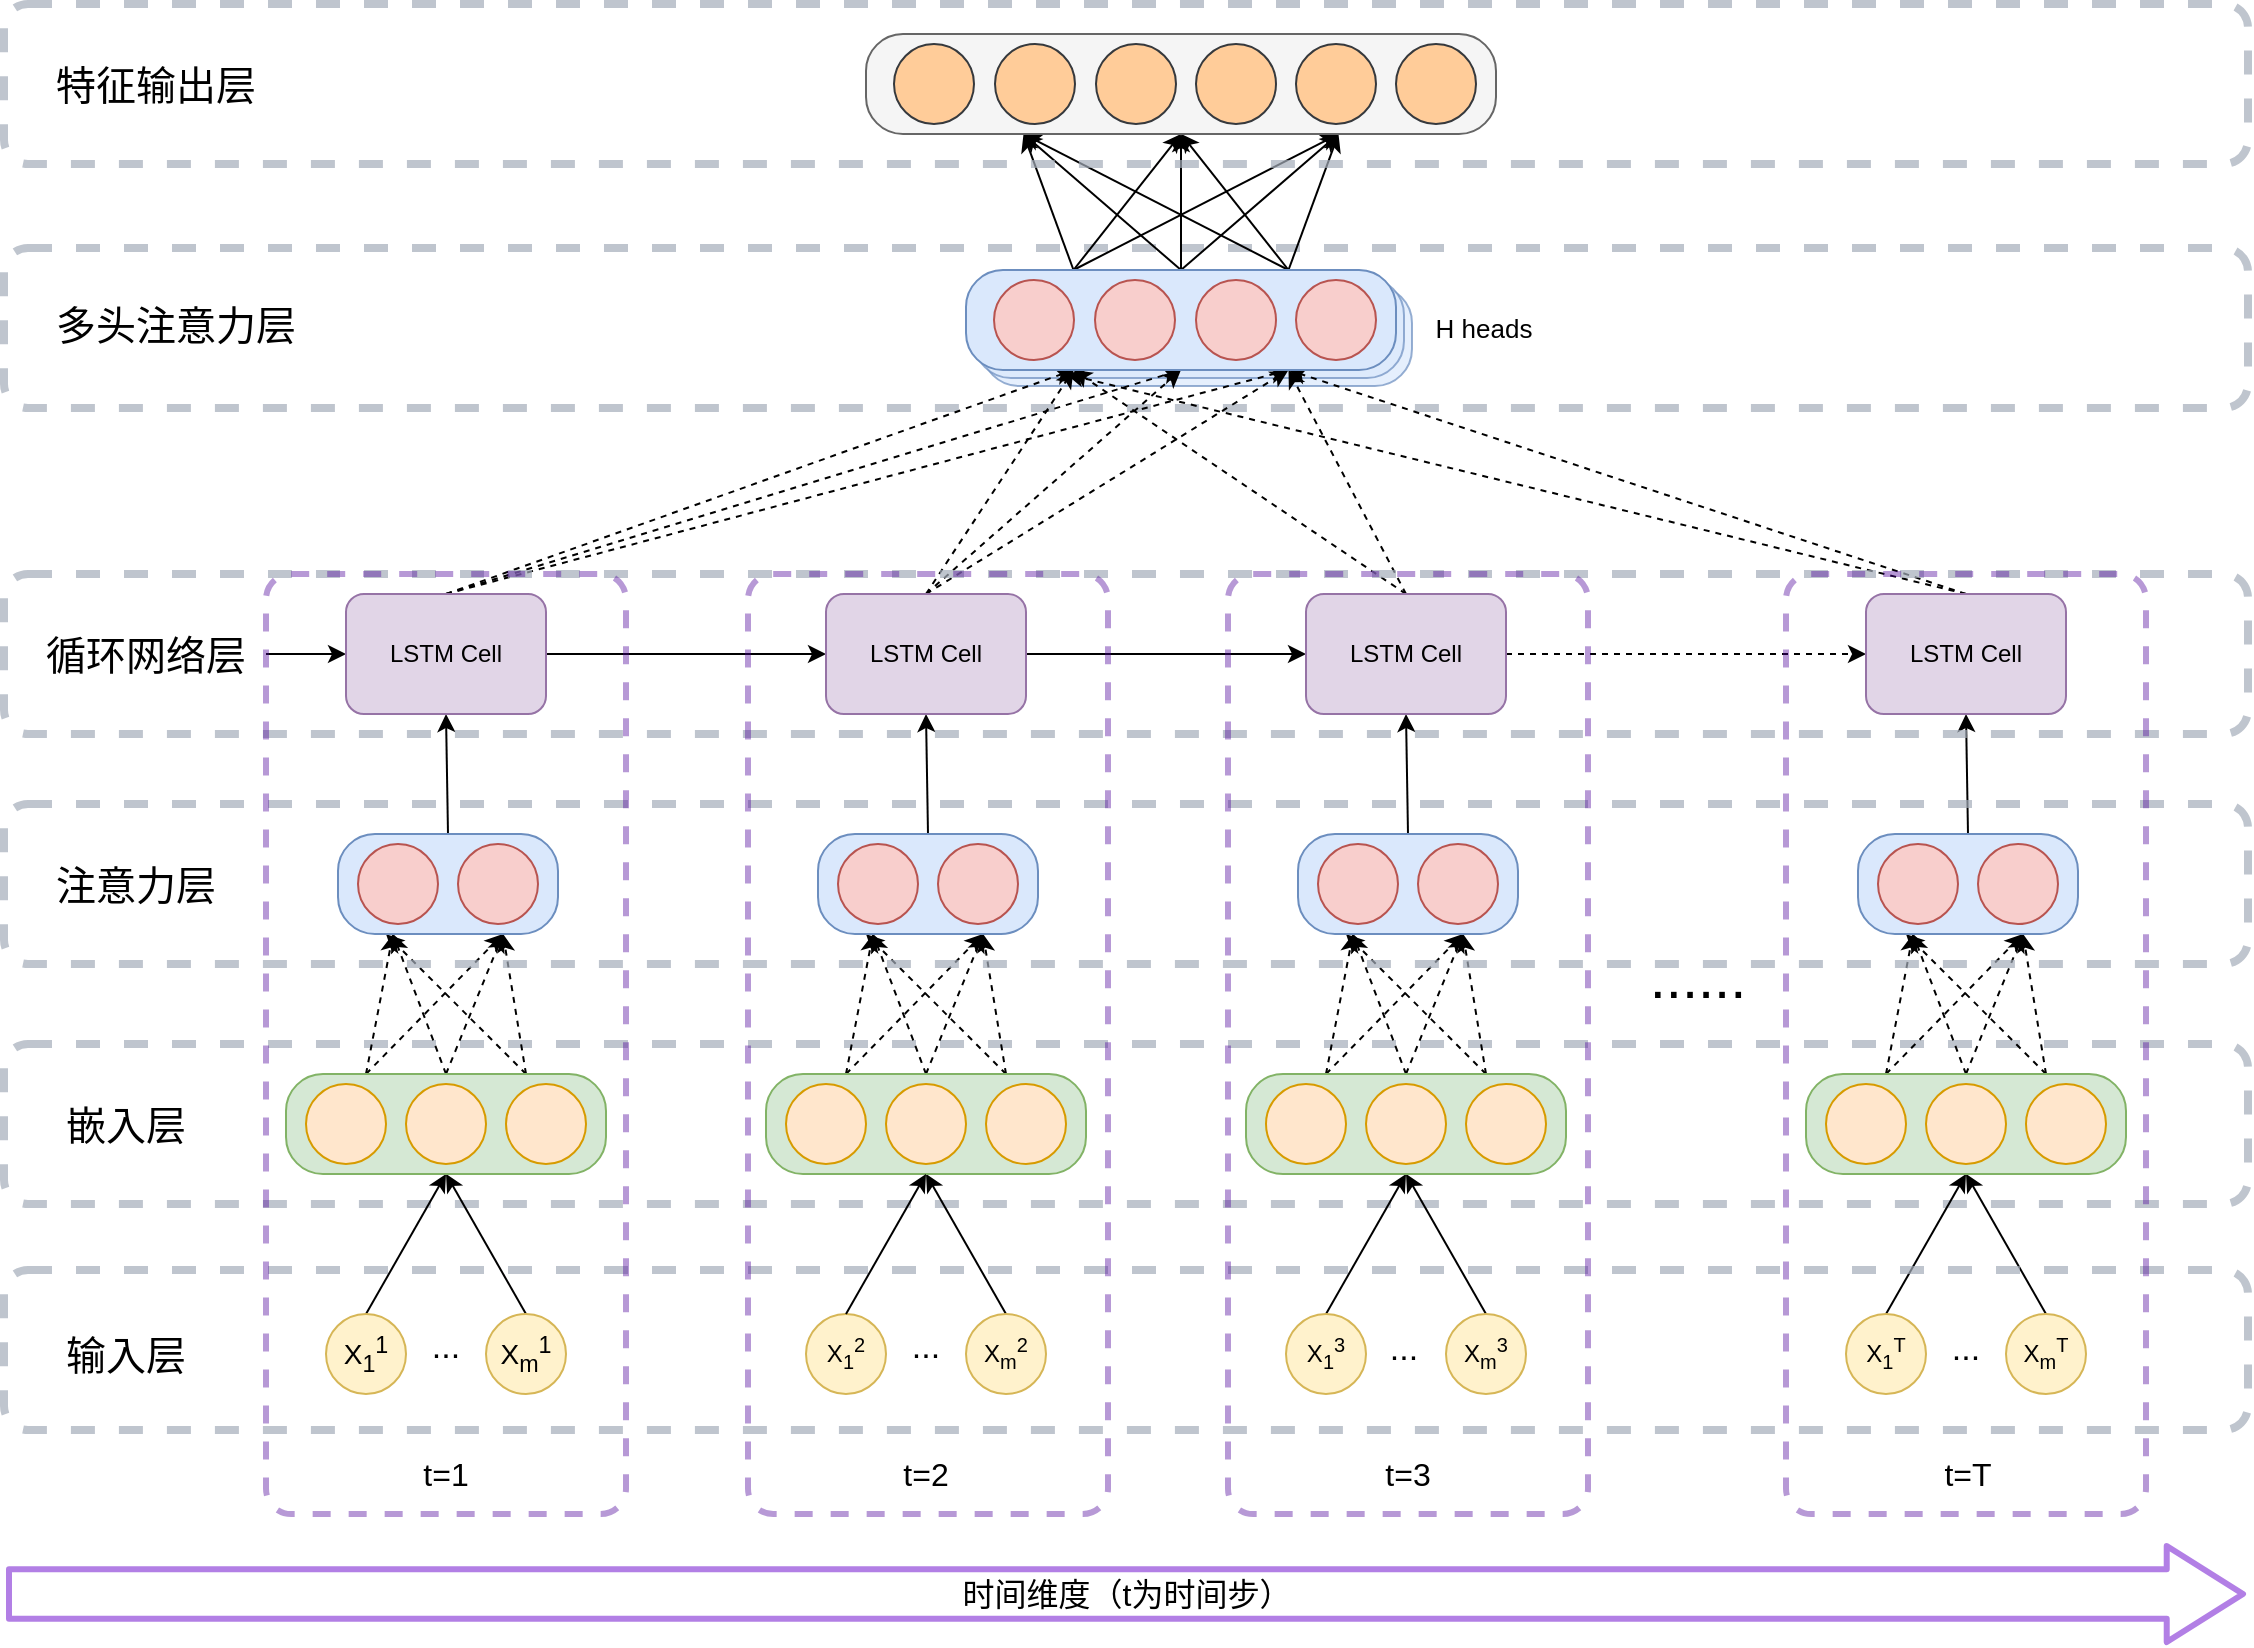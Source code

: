 <mxfile version="10.9.4" type="github"><diagram id="pCHD45ZB-gFUd5UVy07D" name="Page-1"><mxGraphModel dx="2178" dy="2085" grid="1" gridSize="10" guides="1" tooltips="1" connect="1" arrows="1" fold="1" page="1" pageScale="1" pageWidth="827" pageHeight="1169" math="0" shadow="0"><root><mxCell id="0"/><mxCell id="1" parent="0"/><mxCell id="7kHdZrorsKdIImKTuJaN-1" value="" style="rounded=1;whiteSpace=wrap;html=1;arcSize=37;fillColor=#dae8fc;strokeColor=#6c8ebf;opacity=70;" vertex="1" parent="1"><mxGeometry x="468" y="-114" width="215" height="50" as="geometry"/></mxCell><mxCell id="0g6O71IxNT1BXkiKOter-172" value="" style="rounded=1;whiteSpace=wrap;html=1;fillColor=none;dashed=1;strokeWidth=4;strokeColor=#A4ADBA;opacity=70;" parent="1" vertex="1"><mxGeometry x="-21" y="265" width="1122" height="80" as="geometry"/></mxCell><mxCell id="0g6O71IxNT1BXkiKOter-175" value="" style="rounded=1;whiteSpace=wrap;html=1;fillColor=none;dashed=1;strokeWidth=4;strokeColor=#A4ADBA;opacity=70;" parent="1" vertex="1"><mxGeometry x="-21" y="-133" width="1122" height="80" as="geometry"/></mxCell><mxCell id="0g6O71IxNT1BXkiKOter-184" value="" style="rounded=1;whiteSpace=wrap;html=1;arcSize=37;fillColor=#dae8fc;strokeColor=#6c8ebf;opacity=70;" parent="1" vertex="1"><mxGeometry x="464" y="-118" width="215" height="50" as="geometry"/></mxCell><mxCell id="0g6O71IxNT1BXkiKOter-10" style="rounded=0;orthogonalLoop=1;jettySize=auto;html=1;exitX=0.5;exitY=0;exitDx=0;exitDy=0;entryX=0.5;entryY=1;entryDx=0;entryDy=0;" parent="1" source="0g6O71IxNT1BXkiKOter-1" target="0g6O71IxNT1BXkiKOter-5" edge="1"><mxGeometry relative="1" as="geometry"/></mxCell><mxCell id="0g6O71IxNT1BXkiKOter-1" value="&lt;font style=&quot;font-size: 14px&quot;&gt;X&lt;sub&gt;1&lt;/sub&gt;&lt;sup&gt;1&lt;/sup&gt;&lt;/font&gt;" style="ellipse;whiteSpace=wrap;html=1;aspect=fixed;fillColor=#fff2cc;strokeColor=#d6b656;" parent="1" vertex="1"><mxGeometry x="140" y="400" width="40" height="40" as="geometry"/></mxCell><mxCell id="0g6O71IxNT1BXkiKOter-11" style="edgeStyle=none;rounded=0;orthogonalLoop=1;jettySize=auto;html=1;exitX=0.5;exitY=0;exitDx=0;exitDy=0;entryX=0.5;entryY=1;entryDx=0;entryDy=0;" parent="1" source="0g6O71IxNT1BXkiKOter-4" target="0g6O71IxNT1BXkiKOter-5" edge="1"><mxGeometry relative="1" as="geometry"/></mxCell><mxCell id="0g6O71IxNT1BXkiKOter-4" value="&lt;font style=&quot;font-size: 14px&quot;&gt;X&lt;sub&gt;m&lt;/sub&gt;&lt;sup&gt;1&lt;/sup&gt;&lt;/font&gt;" style="ellipse;whiteSpace=wrap;html=1;aspect=fixed;fillColor=#fff2cc;strokeColor=#d6b656;" parent="1" vertex="1"><mxGeometry x="220" y="400" width="40" height="40" as="geometry"/></mxCell><mxCell id="0g6O71IxNT1BXkiKOter-38" style="edgeStyle=none;rounded=0;orthogonalLoop=1;jettySize=auto;html=1;exitX=0.25;exitY=0;exitDx=0;exitDy=0;entryX=0.25;entryY=1;entryDx=0;entryDy=0;dashed=1;" parent="1" source="0g6O71IxNT1BXkiKOter-5" target="0g6O71IxNT1BXkiKOter-34" edge="1"><mxGeometry relative="1" as="geometry"/></mxCell><mxCell id="0g6O71IxNT1BXkiKOter-39" style="edgeStyle=none;rounded=0;orthogonalLoop=1;jettySize=auto;html=1;exitX=0.5;exitY=0;exitDx=0;exitDy=0;entryX=0.25;entryY=1;entryDx=0;entryDy=0;dashed=1;" parent="1" source="0g6O71IxNT1BXkiKOter-5" target="0g6O71IxNT1BXkiKOter-34" edge="1"><mxGeometry relative="1" as="geometry"/></mxCell><mxCell id="0g6O71IxNT1BXkiKOter-40" style="edgeStyle=none;rounded=0;orthogonalLoop=1;jettySize=auto;html=1;exitX=0.75;exitY=0;exitDx=0;exitDy=0;dashed=1;" parent="1" source="0g6O71IxNT1BXkiKOter-5" edge="1"><mxGeometry relative="1" as="geometry"><mxPoint x="170" y="210" as="targetPoint"/></mxGeometry></mxCell><mxCell id="0g6O71IxNT1BXkiKOter-42" style="edgeStyle=none;rounded=0;orthogonalLoop=1;jettySize=auto;html=1;exitX=0.75;exitY=0;exitDx=0;exitDy=0;entryX=0.75;entryY=1;entryDx=0;entryDy=0;dashed=1;" parent="1" source="0g6O71IxNT1BXkiKOter-5" target="0g6O71IxNT1BXkiKOter-34" edge="1"><mxGeometry relative="1" as="geometry"/></mxCell><mxCell id="0g6O71IxNT1BXkiKOter-43" style="edgeStyle=none;rounded=0;orthogonalLoop=1;jettySize=auto;html=1;exitX=0.5;exitY=0;exitDx=0;exitDy=0;entryX=0.75;entryY=1;entryDx=0;entryDy=0;dashed=1;" parent="1" source="0g6O71IxNT1BXkiKOter-5" target="0g6O71IxNT1BXkiKOter-34" edge="1"><mxGeometry relative="1" as="geometry"/></mxCell><mxCell id="0g6O71IxNT1BXkiKOter-44" style="edgeStyle=none;rounded=0;orthogonalLoop=1;jettySize=auto;html=1;exitX=0.25;exitY=0;exitDx=0;exitDy=0;entryX=0.75;entryY=1;entryDx=0;entryDy=0;dashed=1;" parent="1" source="0g6O71IxNT1BXkiKOter-5" target="0g6O71IxNT1BXkiKOter-34" edge="1"><mxGeometry relative="1" as="geometry"/></mxCell><mxCell id="0g6O71IxNT1BXkiKOter-5" value="" style="rounded=1;whiteSpace=wrap;html=1;arcSize=37;fillColor=#d5e8d4;strokeColor=#82b366;" parent="1" vertex="1"><mxGeometry x="120" y="280" width="160" height="50" as="geometry"/></mxCell><mxCell id="0g6O71IxNT1BXkiKOter-6" value="" style="ellipse;whiteSpace=wrap;html=1;aspect=fixed;fillColor=#ffe6cc;strokeColor=#d79b00;" parent="1" vertex="1"><mxGeometry x="130" y="285" width="40" height="40" as="geometry"/></mxCell><mxCell id="0g6O71IxNT1BXkiKOter-7" value="" style="ellipse;whiteSpace=wrap;html=1;aspect=fixed;fillColor=#ffe6cc;strokeColor=#d79b00;" parent="1" vertex="1"><mxGeometry x="180" y="285" width="40" height="40" as="geometry"/></mxCell><mxCell id="0g6O71IxNT1BXkiKOter-8" value="" style="ellipse;whiteSpace=wrap;html=1;aspect=fixed;fillColor=#ffe6cc;strokeColor=#d79b00;" parent="1" vertex="1"><mxGeometry x="230" y="285" width="40" height="40" as="geometry"/></mxCell><mxCell id="0g6O71IxNT1BXkiKOter-30" value="&lt;font style=&quot;font-size: 17px&quot;&gt;...&lt;/font&gt;" style="text;html=1;strokeColor=none;fillColor=none;align=center;verticalAlign=middle;whiteSpace=wrap;rounded=0;" parent="1" vertex="1"><mxGeometry x="180" y="407" width="40" height="20" as="geometry"/></mxCell><mxCell id="0g6O71IxNT1BXkiKOter-46" style="edgeStyle=none;rounded=0;orthogonalLoop=1;jettySize=auto;html=1;exitX=0.5;exitY=0;exitDx=0;exitDy=0;entryX=0.5;entryY=1;entryDx=0;entryDy=0;" parent="1" source="0g6O71IxNT1BXkiKOter-34" target="0g6O71IxNT1BXkiKOter-45" edge="1"><mxGeometry relative="1" as="geometry"/></mxCell><mxCell id="0g6O71IxNT1BXkiKOter-34" value="" style="rounded=1;whiteSpace=wrap;html=1;arcSize=37;fillColor=#dae8fc;strokeColor=#6c8ebf;" parent="1" vertex="1"><mxGeometry x="146" y="160" width="110" height="50" as="geometry"/></mxCell><mxCell id="0g6O71IxNT1BXkiKOter-35" value="" style="ellipse;whiteSpace=wrap;html=1;aspect=fixed;fillColor=#f8cecc;strokeColor=#b85450;" parent="1" vertex="1"><mxGeometry x="156" y="165" width="40" height="40" as="geometry"/></mxCell><mxCell id="0g6O71IxNT1BXkiKOter-36" value="" style="ellipse;whiteSpace=wrap;html=1;aspect=fixed;fillColor=#f8cecc;strokeColor=#b85450;" parent="1" vertex="1"><mxGeometry x="206" y="165" width="40" height="40" as="geometry"/></mxCell><mxCell id="0g6O71IxNT1BXkiKOter-129" style="edgeStyle=none;rounded=0;orthogonalLoop=1;jettySize=auto;html=1;exitX=1;exitY=0.5;exitDx=0;exitDy=0;entryX=0;entryY=0.5;entryDx=0;entryDy=0;" parent="1" source="0g6O71IxNT1BXkiKOter-45" target="0g6O71IxNT1BXkiKOter-86" edge="1"><mxGeometry relative="1" as="geometry"/></mxCell><mxCell id="0g6O71IxNT1BXkiKOter-132" style="edgeStyle=none;rounded=0;orthogonalLoop=1;jettySize=auto;html=1;exitX=0;exitY=0.5;exitDx=0;exitDy=0;endArrow=none;endFill=0;startArrow=classic;startFill=1;" parent="1" source="0g6O71IxNT1BXkiKOter-45" edge="1"><mxGeometry relative="1" as="geometry"><mxPoint x="110" y="70" as="targetPoint"/></mxGeometry></mxCell><mxCell id="0g6O71IxNT1BXkiKOter-140" style="edgeStyle=none;rounded=0;orthogonalLoop=1;jettySize=auto;html=1;exitX=0.5;exitY=0;exitDx=0;exitDy=0;startArrow=none;startFill=0;endArrow=classic;endFill=1;dashed=1;entryX=0.25;entryY=1;entryDx=0;entryDy=0;" parent="1" source="0g6O71IxNT1BXkiKOter-45" target="0g6O71IxNT1BXkiKOter-133" edge="1"><mxGeometry relative="1" as="geometry"><mxPoint x="490.0" y="-30" as="targetPoint"/></mxGeometry></mxCell><mxCell id="0g6O71IxNT1BXkiKOter-147" style="edgeStyle=none;rounded=0;orthogonalLoop=1;jettySize=auto;html=1;exitX=0.5;exitY=0;exitDx=0;exitDy=0;entryX=0.5;entryY=1;entryDx=0;entryDy=0;dashed=1;startArrow=none;startFill=0;endArrow=classic;endFill=1;" parent="1" source="0g6O71IxNT1BXkiKOter-45" target="0g6O71IxNT1BXkiKOter-133" edge="1"><mxGeometry relative="1" as="geometry"/></mxCell><mxCell id="0g6O71IxNT1BXkiKOter-148" style="edgeStyle=none;rounded=0;orthogonalLoop=1;jettySize=auto;html=1;exitX=0.5;exitY=0;exitDx=0;exitDy=0;entryX=0.75;entryY=1;entryDx=0;entryDy=0;dashed=1;startArrow=none;startFill=0;endArrow=classic;endFill=1;" parent="1" source="0g6O71IxNT1BXkiKOter-45" target="0g6O71IxNT1BXkiKOter-133" edge="1"><mxGeometry relative="1" as="geometry"/></mxCell><mxCell id="0g6O71IxNT1BXkiKOter-45" value="LSTM Cell" style="rounded=1;whiteSpace=wrap;html=1;fillColor=#e1d5e7;strokeColor=#9673a6;" parent="1" vertex="1"><mxGeometry x="150" y="40" width="100" height="60" as="geometry"/></mxCell><mxCell id="0g6O71IxNT1BXkiKOter-68" value="X&lt;sub&gt;1&lt;/sub&gt;&lt;sup&gt;2&lt;/sup&gt;" style="ellipse;whiteSpace=wrap;html=1;aspect=fixed;fillColor=#fff2cc;strokeColor=#d6b656;" parent="1" vertex="1"><mxGeometry x="380" y="400" width="40" height="40" as="geometry"/></mxCell><mxCell id="0g6O71IxNT1BXkiKOter-69" style="edgeStyle=none;rounded=0;orthogonalLoop=1;jettySize=auto;html=1;exitX=0.5;exitY=0;exitDx=0;exitDy=0;entryX=0.5;entryY=1;entryDx=0;entryDy=0;" parent="1" source="0g6O71IxNT1BXkiKOter-70" target="0g6O71IxNT1BXkiKOter-77" edge="1"><mxGeometry relative="1" as="geometry"/></mxCell><mxCell id="0g6O71IxNT1BXkiKOter-70" value="X&lt;sub&gt;m&lt;/sub&gt;&lt;sup&gt;2&lt;/sup&gt;" style="ellipse;whiteSpace=wrap;html=1;aspect=fixed;fillColor=#fff2cc;strokeColor=#d6b656;" parent="1" vertex="1"><mxGeometry x="460" y="400" width="40" height="40" as="geometry"/></mxCell><mxCell id="0g6O71IxNT1BXkiKOter-71" style="edgeStyle=none;rounded=0;orthogonalLoop=1;jettySize=auto;html=1;exitX=0.25;exitY=0;exitDx=0;exitDy=0;entryX=0.25;entryY=1;entryDx=0;entryDy=0;dashed=1;" parent="1" source="0g6O71IxNT1BXkiKOter-77" target="0g6O71IxNT1BXkiKOter-83" edge="1"><mxGeometry relative="1" as="geometry"/></mxCell><mxCell id="0g6O71IxNT1BXkiKOter-72" style="edgeStyle=none;rounded=0;orthogonalLoop=1;jettySize=auto;html=1;exitX=0.5;exitY=0;exitDx=0;exitDy=0;entryX=0.25;entryY=1;entryDx=0;entryDy=0;dashed=1;" parent="1" source="0g6O71IxNT1BXkiKOter-77" target="0g6O71IxNT1BXkiKOter-83" edge="1"><mxGeometry relative="1" as="geometry"/></mxCell><mxCell id="0g6O71IxNT1BXkiKOter-73" style="edgeStyle=none;rounded=0;orthogonalLoop=1;jettySize=auto;html=1;exitX=0.75;exitY=0;exitDx=0;exitDy=0;dashed=1;" parent="1" source="0g6O71IxNT1BXkiKOter-77" edge="1"><mxGeometry relative="1" as="geometry"><mxPoint x="410.0" y="210" as="targetPoint"/></mxGeometry></mxCell><mxCell id="0g6O71IxNT1BXkiKOter-74" style="edgeStyle=none;rounded=0;orthogonalLoop=1;jettySize=auto;html=1;exitX=0.75;exitY=0;exitDx=0;exitDy=0;entryX=0.75;entryY=1;entryDx=0;entryDy=0;dashed=1;" parent="1" source="0g6O71IxNT1BXkiKOter-77" target="0g6O71IxNT1BXkiKOter-83" edge="1"><mxGeometry relative="1" as="geometry"/></mxCell><mxCell id="0g6O71IxNT1BXkiKOter-75" style="edgeStyle=none;rounded=0;orthogonalLoop=1;jettySize=auto;html=1;exitX=0.5;exitY=0;exitDx=0;exitDy=0;entryX=0.75;entryY=1;entryDx=0;entryDy=0;dashed=1;" parent="1" source="0g6O71IxNT1BXkiKOter-77" target="0g6O71IxNT1BXkiKOter-83" edge="1"><mxGeometry relative="1" as="geometry"/></mxCell><mxCell id="0g6O71IxNT1BXkiKOter-76" style="edgeStyle=none;rounded=0;orthogonalLoop=1;jettySize=auto;html=1;exitX=0.25;exitY=0;exitDx=0;exitDy=0;entryX=0.75;entryY=1;entryDx=0;entryDy=0;dashed=1;" parent="1" source="0g6O71IxNT1BXkiKOter-77" target="0g6O71IxNT1BXkiKOter-83" edge="1"><mxGeometry relative="1" as="geometry"/></mxCell><mxCell id="0g6O71IxNT1BXkiKOter-77" value="" style="rounded=1;whiteSpace=wrap;html=1;arcSize=37;fillColor=#d5e8d4;strokeColor=#82b366;" parent="1" vertex="1"><mxGeometry x="360" y="280" width="160" height="50" as="geometry"/></mxCell><mxCell id="0g6O71IxNT1BXkiKOter-78" value="" style="ellipse;whiteSpace=wrap;html=1;aspect=fixed;fillColor=#ffe6cc;strokeColor=#d79b00;" parent="1" vertex="1"><mxGeometry x="370" y="285" width="40" height="40" as="geometry"/></mxCell><mxCell id="0g6O71IxNT1BXkiKOter-79" value="" style="ellipse;whiteSpace=wrap;html=1;aspect=fixed;fillColor=#ffe6cc;strokeColor=#d79b00;" parent="1" vertex="1"><mxGeometry x="420" y="285" width="40" height="40" as="geometry"/></mxCell><mxCell id="0g6O71IxNT1BXkiKOter-80" value="" style="ellipse;whiteSpace=wrap;html=1;aspect=fixed;fillColor=#ffe6cc;strokeColor=#d79b00;" parent="1" vertex="1"><mxGeometry x="470" y="285" width="40" height="40" as="geometry"/></mxCell><mxCell id="0g6O71IxNT1BXkiKOter-81" value="&lt;font style=&quot;font-size: 17px&quot;&gt;...&lt;/font&gt;" style="text;html=1;strokeColor=none;fillColor=none;align=center;verticalAlign=middle;whiteSpace=wrap;rounded=0;" parent="1" vertex="1"><mxGeometry x="420" y="407" width="40" height="20" as="geometry"/></mxCell><mxCell id="0g6O71IxNT1BXkiKOter-82" style="edgeStyle=none;rounded=0;orthogonalLoop=1;jettySize=auto;html=1;exitX=0.5;exitY=0;exitDx=0;exitDy=0;entryX=0.5;entryY=1;entryDx=0;entryDy=0;" parent="1" source="0g6O71IxNT1BXkiKOter-83" target="0g6O71IxNT1BXkiKOter-86" edge="1"><mxGeometry relative="1" as="geometry"/></mxCell><mxCell id="0g6O71IxNT1BXkiKOter-83" value="" style="rounded=1;whiteSpace=wrap;html=1;arcSize=37;fillColor=#dae8fc;strokeColor=#6c8ebf;" parent="1" vertex="1"><mxGeometry x="386" y="160" width="110" height="50" as="geometry"/></mxCell><mxCell id="0g6O71IxNT1BXkiKOter-84" value="" style="ellipse;whiteSpace=wrap;html=1;aspect=fixed;fillColor=#f8cecc;strokeColor=#b85450;" parent="1" vertex="1"><mxGeometry x="396" y="165" width="40" height="40" as="geometry"/></mxCell><mxCell id="0g6O71IxNT1BXkiKOter-85" value="" style="ellipse;whiteSpace=wrap;html=1;aspect=fixed;fillColor=#f8cecc;strokeColor=#b85450;" parent="1" vertex="1"><mxGeometry x="446" y="165" width="40" height="40" as="geometry"/></mxCell><mxCell id="0g6O71IxNT1BXkiKOter-130" style="edgeStyle=none;rounded=0;orthogonalLoop=1;jettySize=auto;html=1;exitX=1;exitY=0.5;exitDx=0;exitDy=0;entryX=0;entryY=0.5;entryDx=0;entryDy=0;" parent="1" source="0g6O71IxNT1BXkiKOter-86" target="0g6O71IxNT1BXkiKOter-106" edge="1"><mxGeometry relative="1" as="geometry"/></mxCell><mxCell id="0g6O71IxNT1BXkiKOter-144" style="edgeStyle=none;rounded=0;orthogonalLoop=1;jettySize=auto;html=1;exitX=0.5;exitY=0;exitDx=0;exitDy=0;entryX=0.25;entryY=1;entryDx=0;entryDy=0;dashed=1;startArrow=none;startFill=0;endArrow=classic;endFill=1;" parent="1" source="0g6O71IxNT1BXkiKOter-86" target="0g6O71IxNT1BXkiKOter-133" edge="1"><mxGeometry relative="1" as="geometry"/></mxCell><mxCell id="0g6O71IxNT1BXkiKOter-149" style="edgeStyle=none;rounded=0;orthogonalLoop=1;jettySize=auto;html=1;exitX=0.5;exitY=0;exitDx=0;exitDy=0;entryX=0.5;entryY=1;entryDx=0;entryDy=0;dashed=1;startArrow=none;startFill=0;endArrow=classic;endFill=1;" parent="1" source="0g6O71IxNT1BXkiKOter-86" target="0g6O71IxNT1BXkiKOter-133" edge="1"><mxGeometry relative="1" as="geometry"/></mxCell><mxCell id="0g6O71IxNT1BXkiKOter-150" style="edgeStyle=none;rounded=0;orthogonalLoop=1;jettySize=auto;html=1;exitX=0.5;exitY=0;exitDx=0;exitDy=0;entryX=0.75;entryY=1;entryDx=0;entryDy=0;dashed=1;startArrow=none;startFill=0;endArrow=classic;endFill=1;" parent="1" source="0g6O71IxNT1BXkiKOter-86" target="0g6O71IxNT1BXkiKOter-133" edge="1"><mxGeometry relative="1" as="geometry"/></mxCell><mxCell id="0g6O71IxNT1BXkiKOter-86" value="LSTM Cell" style="rounded=1;whiteSpace=wrap;html=1;fillColor=#e1d5e7;strokeColor=#9673a6;" parent="1" vertex="1"><mxGeometry x="390" y="40" width="100" height="60" as="geometry"/></mxCell><mxCell id="0g6O71IxNT1BXkiKOter-87" style="rounded=0;orthogonalLoop=1;jettySize=auto;html=1;exitX=0.5;exitY=0;exitDx=0;exitDy=0;entryX=0.5;entryY=1;entryDx=0;entryDy=0;" parent="1" source="0g6O71IxNT1BXkiKOter-88" target="0g6O71IxNT1BXkiKOter-97" edge="1"><mxGeometry relative="1" as="geometry"/></mxCell><mxCell id="0g6O71IxNT1BXkiKOter-88" value="X&lt;sub&gt;1&lt;/sub&gt;&lt;sup&gt;3&lt;/sup&gt;" style="ellipse;whiteSpace=wrap;html=1;aspect=fixed;fillColor=#fff2cc;strokeColor=#d6b656;" parent="1" vertex="1"><mxGeometry x="620" y="400" width="40" height="40" as="geometry"/></mxCell><mxCell id="0g6O71IxNT1BXkiKOter-89" style="edgeStyle=none;rounded=0;orthogonalLoop=1;jettySize=auto;html=1;exitX=0.5;exitY=0;exitDx=0;exitDy=0;entryX=0.5;entryY=1;entryDx=0;entryDy=0;" parent="1" source="0g6O71IxNT1BXkiKOter-90" target="0g6O71IxNT1BXkiKOter-97" edge="1"><mxGeometry relative="1" as="geometry"/></mxCell><mxCell id="0g6O71IxNT1BXkiKOter-90" value="X&lt;sub&gt;m&lt;/sub&gt;&lt;sup&gt;3&lt;/sup&gt;" style="ellipse;whiteSpace=wrap;html=1;aspect=fixed;fillColor=#fff2cc;strokeColor=#d6b656;" parent="1" vertex="1"><mxGeometry x="700" y="400" width="40" height="40" as="geometry"/></mxCell><mxCell id="0g6O71IxNT1BXkiKOter-91" style="edgeStyle=none;rounded=0;orthogonalLoop=1;jettySize=auto;html=1;exitX=0.25;exitY=0;exitDx=0;exitDy=0;entryX=0.25;entryY=1;entryDx=0;entryDy=0;dashed=1;" parent="1" source="0g6O71IxNT1BXkiKOter-97" target="0g6O71IxNT1BXkiKOter-103" edge="1"><mxGeometry relative="1" as="geometry"/></mxCell><mxCell id="0g6O71IxNT1BXkiKOter-92" style="edgeStyle=none;rounded=0;orthogonalLoop=1;jettySize=auto;html=1;exitX=0.5;exitY=0;exitDx=0;exitDy=0;entryX=0.25;entryY=1;entryDx=0;entryDy=0;dashed=1;" parent="1" source="0g6O71IxNT1BXkiKOter-97" target="0g6O71IxNT1BXkiKOter-103" edge="1"><mxGeometry relative="1" as="geometry"/></mxCell><mxCell id="0g6O71IxNT1BXkiKOter-93" style="edgeStyle=none;rounded=0;orthogonalLoop=1;jettySize=auto;html=1;exitX=0.75;exitY=0;exitDx=0;exitDy=0;dashed=1;" parent="1" source="0g6O71IxNT1BXkiKOter-97" edge="1"><mxGeometry relative="1" as="geometry"><mxPoint x="650.0" y="210" as="targetPoint"/></mxGeometry></mxCell><mxCell id="0g6O71IxNT1BXkiKOter-94" style="edgeStyle=none;rounded=0;orthogonalLoop=1;jettySize=auto;html=1;exitX=0.75;exitY=0;exitDx=0;exitDy=0;entryX=0.75;entryY=1;entryDx=0;entryDy=0;dashed=1;" parent="1" source="0g6O71IxNT1BXkiKOter-97" target="0g6O71IxNT1BXkiKOter-103" edge="1"><mxGeometry relative="1" as="geometry"/></mxCell><mxCell id="0g6O71IxNT1BXkiKOter-95" style="edgeStyle=none;rounded=0;orthogonalLoop=1;jettySize=auto;html=1;exitX=0.5;exitY=0;exitDx=0;exitDy=0;entryX=0.75;entryY=1;entryDx=0;entryDy=0;dashed=1;" parent="1" source="0g6O71IxNT1BXkiKOter-97" target="0g6O71IxNT1BXkiKOter-103" edge="1"><mxGeometry relative="1" as="geometry"/></mxCell><mxCell id="0g6O71IxNT1BXkiKOter-96" style="edgeStyle=none;rounded=0;orthogonalLoop=1;jettySize=auto;html=1;exitX=0.25;exitY=0;exitDx=0;exitDy=0;entryX=0.75;entryY=1;entryDx=0;entryDy=0;dashed=1;" parent="1" source="0g6O71IxNT1BXkiKOter-97" target="0g6O71IxNT1BXkiKOter-103" edge="1"><mxGeometry relative="1" as="geometry"/></mxCell><mxCell id="0g6O71IxNT1BXkiKOter-97" value="" style="rounded=1;whiteSpace=wrap;html=1;arcSize=37;fillColor=#d5e8d4;strokeColor=#82b366;" parent="1" vertex="1"><mxGeometry x="600" y="280" width="160" height="50" as="geometry"/></mxCell><mxCell id="0g6O71IxNT1BXkiKOter-98" value="" style="ellipse;whiteSpace=wrap;html=1;aspect=fixed;fillColor=#ffe6cc;strokeColor=#d79b00;" parent="1" vertex="1"><mxGeometry x="610" y="285" width="40" height="40" as="geometry"/></mxCell><mxCell id="0g6O71IxNT1BXkiKOter-99" value="" style="ellipse;whiteSpace=wrap;html=1;aspect=fixed;fillColor=#ffe6cc;strokeColor=#d79b00;" parent="1" vertex="1"><mxGeometry x="660" y="285" width="40" height="40" as="geometry"/></mxCell><mxCell id="0g6O71IxNT1BXkiKOter-100" value="" style="ellipse;whiteSpace=wrap;html=1;aspect=fixed;fillColor=#ffe6cc;strokeColor=#d79b00;" parent="1" vertex="1"><mxGeometry x="710" y="285" width="40" height="40" as="geometry"/></mxCell><mxCell id="0g6O71IxNT1BXkiKOter-101" value="&lt;font style=&quot;font-size: 17px&quot;&gt;...&lt;/font&gt;" style="text;html=1;strokeColor=none;fillColor=none;align=center;verticalAlign=middle;whiteSpace=wrap;rounded=0;" parent="1" vertex="1"><mxGeometry x="659" y="408" width="40" height="20" as="geometry"/></mxCell><mxCell id="0g6O71IxNT1BXkiKOter-102" style="edgeStyle=none;rounded=0;orthogonalLoop=1;jettySize=auto;html=1;exitX=0.5;exitY=0;exitDx=0;exitDy=0;entryX=0.5;entryY=1;entryDx=0;entryDy=0;" parent="1" source="0g6O71IxNT1BXkiKOter-103" target="0g6O71IxNT1BXkiKOter-106" edge="1"><mxGeometry relative="1" as="geometry"/></mxCell><mxCell id="0g6O71IxNT1BXkiKOter-103" value="" style="rounded=1;whiteSpace=wrap;html=1;arcSize=37;fillColor=#dae8fc;strokeColor=#6c8ebf;" parent="1" vertex="1"><mxGeometry x="626" y="160" width="110" height="50" as="geometry"/></mxCell><mxCell id="0g6O71IxNT1BXkiKOter-104" value="" style="ellipse;whiteSpace=wrap;html=1;aspect=fixed;fillColor=#f8cecc;strokeColor=#b85450;" parent="1" vertex="1"><mxGeometry x="636" y="165" width="40" height="40" as="geometry"/></mxCell><mxCell id="0g6O71IxNT1BXkiKOter-105" value="" style="ellipse;whiteSpace=wrap;html=1;aspect=fixed;fillColor=#f8cecc;strokeColor=#b85450;" parent="1" vertex="1"><mxGeometry x="686" y="165" width="40" height="40" as="geometry"/></mxCell><mxCell id="0g6O71IxNT1BXkiKOter-131" style="edgeStyle=none;rounded=0;orthogonalLoop=1;jettySize=auto;html=1;exitX=1;exitY=0.5;exitDx=0;exitDy=0;entryX=0;entryY=0.5;entryDx=0;entryDy=0;dashed=1;" parent="1" source="0g6O71IxNT1BXkiKOter-106" target="0g6O71IxNT1BXkiKOter-126" edge="1"><mxGeometry relative="1" as="geometry"/></mxCell><mxCell id="0g6O71IxNT1BXkiKOter-145" style="edgeStyle=none;rounded=0;orthogonalLoop=1;jettySize=auto;html=1;exitX=0.5;exitY=0;exitDx=0;exitDy=0;entryX=0.25;entryY=1;entryDx=0;entryDy=0;dashed=1;startArrow=none;startFill=0;endArrow=classic;endFill=1;" parent="1" source="0g6O71IxNT1BXkiKOter-106" target="0g6O71IxNT1BXkiKOter-133" edge="1"><mxGeometry relative="1" as="geometry"/></mxCell><mxCell id="0g6O71IxNT1BXkiKOter-151" style="edgeStyle=none;rounded=0;orthogonalLoop=1;jettySize=auto;html=1;exitX=0.5;exitY=0;exitDx=0;exitDy=0;entryX=0.75;entryY=1;entryDx=0;entryDy=0;dashed=1;startArrow=none;startFill=0;endArrow=classic;endFill=1;" parent="1" source="0g6O71IxNT1BXkiKOter-106" target="0g6O71IxNT1BXkiKOter-133" edge="1"><mxGeometry relative="1" as="geometry"/></mxCell><mxCell id="0g6O71IxNT1BXkiKOter-106" value="LSTM Cell" style="rounded=1;whiteSpace=wrap;html=1;fillColor=#e1d5e7;strokeColor=#9673a6;" parent="1" vertex="1"><mxGeometry x="630" y="40" width="100" height="60" as="geometry"/></mxCell><mxCell id="0g6O71IxNT1BXkiKOter-107" style="rounded=0;orthogonalLoop=1;jettySize=auto;html=1;exitX=0.5;exitY=0;exitDx=0;exitDy=0;entryX=0.5;entryY=1;entryDx=0;entryDy=0;" parent="1" source="0g6O71IxNT1BXkiKOter-108" target="0g6O71IxNT1BXkiKOter-117" edge="1"><mxGeometry relative="1" as="geometry"/></mxCell><mxCell id="0g6O71IxNT1BXkiKOter-108" value="X&lt;sub&gt;1&lt;/sub&gt;&lt;sup&gt;T&lt;/sup&gt;" style="ellipse;whiteSpace=wrap;html=1;aspect=fixed;fillColor=#fff2cc;strokeColor=#d6b656;" parent="1" vertex="1"><mxGeometry x="900" y="400" width="40" height="40" as="geometry"/></mxCell><mxCell id="0g6O71IxNT1BXkiKOter-109" style="edgeStyle=none;rounded=0;orthogonalLoop=1;jettySize=auto;html=1;exitX=0.5;exitY=0;exitDx=0;exitDy=0;entryX=0.5;entryY=1;entryDx=0;entryDy=0;" parent="1" source="0g6O71IxNT1BXkiKOter-110" target="0g6O71IxNT1BXkiKOter-117" edge="1"><mxGeometry relative="1" as="geometry"/></mxCell><mxCell id="0g6O71IxNT1BXkiKOter-110" value="X&lt;sub&gt;m&lt;/sub&gt;&lt;sup&gt;T&lt;/sup&gt;" style="ellipse;whiteSpace=wrap;html=1;aspect=fixed;fillColor=#fff2cc;strokeColor=#d6b656;" parent="1" vertex="1"><mxGeometry x="980" y="400" width="40" height="40" as="geometry"/></mxCell><mxCell id="0g6O71IxNT1BXkiKOter-111" style="edgeStyle=none;rounded=0;orthogonalLoop=1;jettySize=auto;html=1;exitX=0.25;exitY=0;exitDx=0;exitDy=0;entryX=0.25;entryY=1;entryDx=0;entryDy=0;dashed=1;" parent="1" source="0g6O71IxNT1BXkiKOter-117" target="0g6O71IxNT1BXkiKOter-123" edge="1"><mxGeometry relative="1" as="geometry"/></mxCell><mxCell id="0g6O71IxNT1BXkiKOter-112" style="edgeStyle=none;rounded=0;orthogonalLoop=1;jettySize=auto;html=1;exitX=0.5;exitY=0;exitDx=0;exitDy=0;entryX=0.25;entryY=1;entryDx=0;entryDy=0;dashed=1;" parent="1" source="0g6O71IxNT1BXkiKOter-117" target="0g6O71IxNT1BXkiKOter-123" edge="1"><mxGeometry relative="1" as="geometry"/></mxCell><mxCell id="0g6O71IxNT1BXkiKOter-113" style="edgeStyle=none;rounded=0;orthogonalLoop=1;jettySize=auto;html=1;exitX=0.75;exitY=0;exitDx=0;exitDy=0;dashed=1;" parent="1" source="0g6O71IxNT1BXkiKOter-117" edge="1"><mxGeometry relative="1" as="geometry"><mxPoint x="930.0" y="210" as="targetPoint"/></mxGeometry></mxCell><mxCell id="0g6O71IxNT1BXkiKOter-114" style="edgeStyle=none;rounded=0;orthogonalLoop=1;jettySize=auto;html=1;exitX=0.75;exitY=0;exitDx=0;exitDy=0;entryX=0.75;entryY=1;entryDx=0;entryDy=0;dashed=1;" parent="1" source="0g6O71IxNT1BXkiKOter-117" target="0g6O71IxNT1BXkiKOter-123" edge="1"><mxGeometry relative="1" as="geometry"/></mxCell><mxCell id="0g6O71IxNT1BXkiKOter-115" style="edgeStyle=none;rounded=0;orthogonalLoop=1;jettySize=auto;html=1;exitX=0.5;exitY=0;exitDx=0;exitDy=0;entryX=0.75;entryY=1;entryDx=0;entryDy=0;dashed=1;" parent="1" source="0g6O71IxNT1BXkiKOter-117" target="0g6O71IxNT1BXkiKOter-123" edge="1"><mxGeometry relative="1" as="geometry"/></mxCell><mxCell id="0g6O71IxNT1BXkiKOter-116" style="edgeStyle=none;rounded=0;orthogonalLoop=1;jettySize=auto;html=1;exitX=0.25;exitY=0;exitDx=0;exitDy=0;entryX=0.75;entryY=1;entryDx=0;entryDy=0;dashed=1;" parent="1" source="0g6O71IxNT1BXkiKOter-117" target="0g6O71IxNT1BXkiKOter-123" edge="1"><mxGeometry relative="1" as="geometry"/></mxCell><mxCell id="0g6O71IxNT1BXkiKOter-117" value="" style="rounded=1;whiteSpace=wrap;html=1;arcSize=37;fillColor=#d5e8d4;strokeColor=#82b366;" parent="1" vertex="1"><mxGeometry x="880" y="280" width="160" height="50" as="geometry"/></mxCell><mxCell id="0g6O71IxNT1BXkiKOter-118" value="" style="ellipse;whiteSpace=wrap;html=1;aspect=fixed;fillColor=#ffe6cc;strokeColor=#d79b00;" parent="1" vertex="1"><mxGeometry x="890" y="285" width="40" height="40" as="geometry"/></mxCell><mxCell id="0g6O71IxNT1BXkiKOter-119" value="" style="ellipse;whiteSpace=wrap;html=1;aspect=fixed;fillColor=#ffe6cc;strokeColor=#d79b00;" parent="1" vertex="1"><mxGeometry x="940" y="285" width="40" height="40" as="geometry"/></mxCell><mxCell id="0g6O71IxNT1BXkiKOter-120" value="" style="ellipse;whiteSpace=wrap;html=1;aspect=fixed;fillColor=#ffe6cc;strokeColor=#d79b00;" parent="1" vertex="1"><mxGeometry x="990" y="285" width="40" height="40" as="geometry"/></mxCell><mxCell id="0g6O71IxNT1BXkiKOter-121" value="&lt;font style=&quot;font-size: 17px&quot;&gt;...&lt;/font&gt;" style="text;html=1;strokeColor=none;fillColor=none;align=center;verticalAlign=middle;whiteSpace=wrap;rounded=0;" parent="1" vertex="1"><mxGeometry x="940" y="408" width="40" height="20" as="geometry"/></mxCell><mxCell id="0g6O71IxNT1BXkiKOter-122" style="edgeStyle=none;rounded=0;orthogonalLoop=1;jettySize=auto;html=1;exitX=0.5;exitY=0;exitDx=0;exitDy=0;entryX=0.5;entryY=1;entryDx=0;entryDy=0;" parent="1" source="0g6O71IxNT1BXkiKOter-123" target="0g6O71IxNT1BXkiKOter-126" edge="1"><mxGeometry relative="1" as="geometry"/></mxCell><mxCell id="0g6O71IxNT1BXkiKOter-123" value="" style="rounded=1;whiteSpace=wrap;html=1;arcSize=37;fillColor=#dae8fc;strokeColor=#6c8ebf;" parent="1" vertex="1"><mxGeometry x="906" y="160" width="110" height="50" as="geometry"/></mxCell><mxCell id="0g6O71IxNT1BXkiKOter-124" value="" style="ellipse;whiteSpace=wrap;html=1;aspect=fixed;fillColor=#f8cecc;strokeColor=#b85450;" parent="1" vertex="1"><mxGeometry x="916" y="165" width="40" height="40" as="geometry"/></mxCell><mxCell id="0g6O71IxNT1BXkiKOter-125" value="" style="ellipse;whiteSpace=wrap;html=1;aspect=fixed;fillColor=#f8cecc;strokeColor=#b85450;" parent="1" vertex="1"><mxGeometry x="966" y="165" width="40" height="40" as="geometry"/></mxCell><mxCell id="0g6O71IxNT1BXkiKOter-146" style="edgeStyle=none;rounded=0;orthogonalLoop=1;jettySize=auto;html=1;exitX=0.5;exitY=0;exitDx=0;exitDy=0;dashed=1;startArrow=none;startFill=0;endArrow=classic;endFill=1;" parent="1" source="0g6O71IxNT1BXkiKOter-126" edge="1"><mxGeometry relative="1" as="geometry"><mxPoint x="510" y="-70" as="targetPoint"/></mxGeometry></mxCell><mxCell id="0g6O71IxNT1BXkiKOter-152" style="edgeStyle=none;rounded=0;orthogonalLoop=1;jettySize=auto;html=1;exitX=0.5;exitY=0;exitDx=0;exitDy=0;entryX=0.75;entryY=1;entryDx=0;entryDy=0;dashed=1;startArrow=none;startFill=0;endArrow=classic;endFill=1;" parent="1" source="0g6O71IxNT1BXkiKOter-126" target="0g6O71IxNT1BXkiKOter-133" edge="1"><mxGeometry relative="1" as="geometry"/></mxCell><mxCell id="0g6O71IxNT1BXkiKOter-126" value="LSTM Cell" style="rounded=1;whiteSpace=wrap;html=1;fillColor=#e1d5e7;strokeColor=#9673a6;" parent="1" vertex="1"><mxGeometry x="910" y="40" width="100" height="60" as="geometry"/></mxCell><mxCell id="0g6O71IxNT1BXkiKOter-127" value="&lt;font style=&quot;font-size: 29px&quot;&gt;......&lt;/font&gt;" style="text;html=1;strokeColor=none;fillColor=none;align=center;verticalAlign=middle;whiteSpace=wrap;rounded=0;" parent="1" vertex="1"><mxGeometry x="806" y="222" width="40" height="20" as="geometry"/></mxCell><mxCell id="0g6O71IxNT1BXkiKOter-160" style="edgeStyle=none;rounded=0;orthogonalLoop=1;jettySize=auto;html=1;exitX=0.25;exitY=0;exitDx=0;exitDy=0;entryX=0.25;entryY=1;entryDx=0;entryDy=0;startArrow=none;startFill=0;endArrow=classic;endFill=1;" parent="1" source="0g6O71IxNT1BXkiKOter-133" target="0g6O71IxNT1BXkiKOter-153" edge="1"><mxGeometry relative="1" as="geometry"/></mxCell><mxCell id="0g6O71IxNT1BXkiKOter-161" style="edgeStyle=none;rounded=0;orthogonalLoop=1;jettySize=auto;html=1;exitX=0.25;exitY=0;exitDx=0;exitDy=0;entryX=0.5;entryY=1;entryDx=0;entryDy=0;startArrow=none;startFill=0;endArrow=classic;endFill=1;" parent="1" source="0g6O71IxNT1BXkiKOter-133" target="0g6O71IxNT1BXkiKOter-153" edge="1"><mxGeometry relative="1" as="geometry"/></mxCell><mxCell id="0g6O71IxNT1BXkiKOter-162" style="edgeStyle=none;rounded=0;orthogonalLoop=1;jettySize=auto;html=1;exitX=0.25;exitY=0;exitDx=0;exitDy=0;entryX=0.75;entryY=1;entryDx=0;entryDy=0;startArrow=none;startFill=0;endArrow=classic;endFill=1;" parent="1" source="0g6O71IxNT1BXkiKOter-133" target="0g6O71IxNT1BXkiKOter-153" edge="1"><mxGeometry relative="1" as="geometry"/></mxCell><mxCell id="0g6O71IxNT1BXkiKOter-163" style="edgeStyle=none;rounded=0;orthogonalLoop=1;jettySize=auto;html=1;exitX=0.5;exitY=0;exitDx=0;exitDy=0;entryX=0.25;entryY=1;entryDx=0;entryDy=0;startArrow=none;startFill=0;endArrow=classic;endFill=1;" parent="1" source="0g6O71IxNT1BXkiKOter-133" target="0g6O71IxNT1BXkiKOter-153" edge="1"><mxGeometry relative="1" as="geometry"/></mxCell><mxCell id="0g6O71IxNT1BXkiKOter-164" style="edgeStyle=none;rounded=0;orthogonalLoop=1;jettySize=auto;html=1;exitX=0.5;exitY=0;exitDx=0;exitDy=0;entryX=0.5;entryY=1;entryDx=0;entryDy=0;startArrow=none;startFill=0;endArrow=classic;endFill=1;" parent="1" source="0g6O71IxNT1BXkiKOter-133" target="0g6O71IxNT1BXkiKOter-153" edge="1"><mxGeometry relative="1" as="geometry"/></mxCell><mxCell id="0g6O71IxNT1BXkiKOter-165" style="edgeStyle=none;rounded=0;orthogonalLoop=1;jettySize=auto;html=1;exitX=0.5;exitY=0;exitDx=0;exitDy=0;entryX=0.75;entryY=1;entryDx=0;entryDy=0;startArrow=none;startFill=0;endArrow=classic;endFill=1;" parent="1" source="0g6O71IxNT1BXkiKOter-133" target="0g6O71IxNT1BXkiKOter-153" edge="1"><mxGeometry relative="1" as="geometry"/></mxCell><mxCell id="0g6O71IxNT1BXkiKOter-166" style="edgeStyle=none;rounded=0;orthogonalLoop=1;jettySize=auto;html=1;exitX=0.75;exitY=0;exitDx=0;exitDy=0;entryX=0.25;entryY=1;entryDx=0;entryDy=0;startArrow=none;startFill=0;endArrow=classic;endFill=1;" parent="1" source="0g6O71IxNT1BXkiKOter-133" target="0g6O71IxNT1BXkiKOter-153" edge="1"><mxGeometry relative="1" as="geometry"/></mxCell><mxCell id="0g6O71IxNT1BXkiKOter-167" style="edgeStyle=none;rounded=0;orthogonalLoop=1;jettySize=auto;html=1;exitX=0.75;exitY=0;exitDx=0;exitDy=0;entryX=0.5;entryY=1;entryDx=0;entryDy=0;startArrow=none;startFill=0;endArrow=classic;endFill=1;" parent="1" source="0g6O71IxNT1BXkiKOter-133" target="0g6O71IxNT1BXkiKOter-153" edge="1"><mxGeometry relative="1" as="geometry"/></mxCell><mxCell id="0g6O71IxNT1BXkiKOter-168" style="edgeStyle=none;rounded=0;orthogonalLoop=1;jettySize=auto;html=1;exitX=0.75;exitY=0;exitDx=0;exitDy=0;entryX=0.75;entryY=1;entryDx=0;entryDy=0;startArrow=none;startFill=0;endArrow=classic;endFill=1;" parent="1" source="0g6O71IxNT1BXkiKOter-133" target="0g6O71IxNT1BXkiKOter-153" edge="1"><mxGeometry relative="1" as="geometry"/></mxCell><mxCell id="0g6O71IxNT1BXkiKOter-133" value="" style="rounded=1;whiteSpace=wrap;html=1;arcSize=37;fillColor=#dae8fc;strokeColor=#6c8ebf;" parent="1" vertex="1"><mxGeometry x="460" y="-122" width="215" height="50" as="geometry"/></mxCell><mxCell id="0g6O71IxNT1BXkiKOter-134" value="" style="ellipse;whiteSpace=wrap;html=1;aspect=fixed;fillColor=#f8cecc;strokeColor=#b85450;" parent="1" vertex="1"><mxGeometry x="575" y="-117" width="40" height="40" as="geometry"/></mxCell><mxCell id="0g6O71IxNT1BXkiKOter-135" value="" style="ellipse;whiteSpace=wrap;html=1;aspect=fixed;fillColor=#f8cecc;strokeColor=#b85450;" parent="1" vertex="1"><mxGeometry x="625" y="-117" width="40" height="40" as="geometry"/></mxCell><mxCell id="0g6O71IxNT1BXkiKOter-138" value="" style="ellipse;whiteSpace=wrap;html=1;aspect=fixed;fillColor=#f8cecc;strokeColor=#b85450;" parent="1" vertex="1"><mxGeometry x="524.5" y="-117" width="40" height="40" as="geometry"/></mxCell><mxCell id="0g6O71IxNT1BXkiKOter-139" value="" style="ellipse;whiteSpace=wrap;html=1;aspect=fixed;fillColor=#f8cecc;strokeColor=#b85450;" parent="1" vertex="1"><mxGeometry x="474" y="-117" width="40" height="40" as="geometry"/></mxCell><mxCell id="0g6O71IxNT1BXkiKOter-153" value="" style="rounded=1;whiteSpace=wrap;html=1;arcSize=37;fillColor=#f5f5f5;strokeColor=#666666;fontColor=#333333;" parent="1" vertex="1"><mxGeometry x="410" y="-240" width="315" height="50" as="geometry"/></mxCell><mxCell id="0g6O71IxNT1BXkiKOter-154" value="" style="ellipse;whiteSpace=wrap;html=1;aspect=fixed;fillColor=#ffcc99;strokeColor=#36393d;" parent="1" vertex="1"><mxGeometry x="525" y="-235" width="40" height="40" as="geometry"/></mxCell><mxCell id="0g6O71IxNT1BXkiKOter-155" value="" style="ellipse;whiteSpace=wrap;html=1;aspect=fixed;fillColor=#ffcc99;strokeColor=#36393d;" parent="1" vertex="1"><mxGeometry x="575" y="-235" width="40" height="40" as="geometry"/></mxCell><mxCell id="0g6O71IxNT1BXkiKOter-156" value="" style="ellipse;whiteSpace=wrap;html=1;aspect=fixed;fillColor=#ffcc99;strokeColor=#36393d;" parent="1" vertex="1"><mxGeometry x="474.5" y="-235" width="40" height="40" as="geometry"/></mxCell><mxCell id="0g6O71IxNT1BXkiKOter-157" value="" style="ellipse;whiteSpace=wrap;html=1;aspect=fixed;fillColor=#ffcc99;strokeColor=#36393d;" parent="1" vertex="1"><mxGeometry x="424" y="-235" width="40" height="40" as="geometry"/></mxCell><mxCell id="0g6O71IxNT1BXkiKOter-158" value="" style="ellipse;whiteSpace=wrap;html=1;aspect=fixed;fillColor=#ffcc99;strokeColor=#36393d;" parent="1" vertex="1"><mxGeometry x="625" y="-235" width="40" height="40" as="geometry"/></mxCell><mxCell id="0g6O71IxNT1BXkiKOter-159" value="" style="ellipse;whiteSpace=wrap;html=1;aspect=fixed;fillColor=#ffcc99;strokeColor=#36393d;" parent="1" vertex="1"><mxGeometry x="675" y="-235" width="40" height="40" as="geometry"/></mxCell><mxCell id="0g6O71IxNT1BXkiKOter-169" value="" style="rounded=1;whiteSpace=wrap;html=1;fillColor=none;dashed=1;strokeWidth=4;strokeColor=#A4ADBA;opacity=70;" parent="1" vertex="1"><mxGeometry x="-21" y="378" width="1122" height="80" as="geometry"/></mxCell><mxCell id="0g6O71IxNT1BXkiKOter-171" style="rounded=0;orthogonalLoop=1;jettySize=auto;html=1;exitX=0.5;exitY=0;exitDx=0;exitDy=0;entryX=0.5;entryY=1;entryDx=0;entryDy=0;" parent="1" source="0g6O71IxNT1BXkiKOter-68" target="0g6O71IxNT1BXkiKOter-77" edge="1"><mxGeometry relative="1" as="geometry"><mxPoint x="399.667" y="399.667" as="sourcePoint"/><mxPoint x="539.667" y="344.667" as="targetPoint"/></mxGeometry></mxCell><mxCell id="0g6O71IxNT1BXkiKOter-173" value="" style="rounded=1;whiteSpace=wrap;html=1;fillColor=none;dashed=1;strokeWidth=4;strokeColor=#A4ADBA;opacity=70;" parent="1" vertex="1"><mxGeometry x="-21" y="145" width="1122" height="80" as="geometry"/></mxCell><mxCell id="0g6O71IxNT1BXkiKOter-174" value="" style="rounded=1;whiteSpace=wrap;html=1;fillColor=none;dashed=1;strokeWidth=4;strokeColor=#A4ADBA;opacity=70;" parent="1" vertex="1"><mxGeometry x="-21" y="30" width="1122" height="80" as="geometry"/></mxCell><mxCell id="0g6O71IxNT1BXkiKOter-176" value="" style="rounded=1;whiteSpace=wrap;html=1;fillColor=none;dashed=1;strokeWidth=4;strokeColor=#A4ADBA;opacity=70;" parent="1" vertex="1"><mxGeometry x="-21" y="-255" width="1122" height="80" as="geometry"/></mxCell><mxCell id="0g6O71IxNT1BXkiKOter-177" value="&lt;font style=&quot;font-size: 20px&quot;&gt;输入层&lt;/font&gt;" style="text;html=1;strokeColor=none;fillColor=none;align=center;verticalAlign=middle;whiteSpace=wrap;rounded=0;dashed=1;opacity=70;" parent="1" vertex="1"><mxGeometry x="-5" y="410" width="90" height="20" as="geometry"/></mxCell><mxCell id="0g6O71IxNT1BXkiKOter-180" value="&lt;font style=&quot;font-size: 20px&quot;&gt;嵌入层&lt;/font&gt;" style="text;html=1;strokeColor=none;fillColor=none;align=center;verticalAlign=middle;whiteSpace=wrap;rounded=0;dashed=1;opacity=70;" parent="1" vertex="1"><mxGeometry x="-5" y="294.5" width="90" height="20" as="geometry"/></mxCell><mxCell id="0g6O71IxNT1BXkiKOter-181" value="&lt;font style=&quot;font-size: 20px&quot;&gt;注意力层&lt;/font&gt;" style="text;html=1;strokeColor=none;fillColor=none;align=center;verticalAlign=middle;whiteSpace=wrap;rounded=0;dashed=1;opacity=70;" parent="1" vertex="1"><mxGeometry x="-5" y="175" width="100" height="20" as="geometry"/></mxCell><mxCell id="0g6O71IxNT1BXkiKOter-182" value="&lt;font style=&quot;font-size: 20px&quot;&gt;循环网络层&lt;/font&gt;" style="text;html=1;strokeColor=none;fillColor=none;align=center;verticalAlign=middle;whiteSpace=wrap;rounded=0;dashed=1;opacity=70;" parent="1" vertex="1"><mxGeometry x="-15" y="60" width="130" height="20" as="geometry"/></mxCell><mxCell id="0g6O71IxNT1BXkiKOter-183" value="&lt;span style=&quot;font-size: 20px&quot;&gt;多头注意力层&lt;/span&gt;" style="text;html=1;strokeColor=none;fillColor=none;align=center;verticalAlign=middle;whiteSpace=wrap;rounded=0;dashed=1;opacity=70;" parent="1" vertex="1"><mxGeometry y="-105" width="130" height="20" as="geometry"/></mxCell><mxCell id="0g6O71IxNT1BXkiKOter-185" value="&lt;span style=&quot;font-size: 20px&quot;&gt;特征输出层&lt;/span&gt;" style="text;html=1;strokeColor=none;fillColor=none;align=center;verticalAlign=middle;whiteSpace=wrap;rounded=0;dashed=1;opacity=70;" parent="1" vertex="1"><mxGeometry y="-225" width="110" height="20" as="geometry"/></mxCell><mxCell id="7kHdZrorsKdIImKTuJaN-9" value="&lt;span style=&quot;font-size: 13px;&quot;&gt;H heads&lt;/span&gt;" style="text;html=1;strokeColor=none;fillColor=none;align=center;verticalAlign=middle;whiteSpace=wrap;rounded=0;dashed=1;opacity=70;fontSize=13;" vertex="1" parent="1"><mxGeometry x="654" y="-103" width="130" height="20" as="geometry"/></mxCell><mxCell id="7kHdZrorsKdIImKTuJaN-10" value="t=1" style="text;html=1;strokeColor=none;fillColor=none;align=center;verticalAlign=middle;whiteSpace=wrap;rounded=0;fontSize=16;" vertex="1" parent="1"><mxGeometry x="180" y="470" width="40" height="20" as="geometry"/></mxCell><mxCell id="7kHdZrorsKdIImKTuJaN-12" value="t=2" style="text;html=1;strokeColor=none;fillColor=none;align=center;verticalAlign=middle;whiteSpace=wrap;rounded=0;fontSize=16;" vertex="1" parent="1"><mxGeometry x="420" y="470" width="40" height="20" as="geometry"/></mxCell><mxCell id="7kHdZrorsKdIImKTuJaN-13" value="t=3" style="text;html=1;strokeColor=none;fillColor=none;align=center;verticalAlign=middle;whiteSpace=wrap;rounded=0;fontSize=16;" vertex="1" parent="1"><mxGeometry x="661" y="470" width="40" height="20" as="geometry"/></mxCell><mxCell id="7kHdZrorsKdIImKTuJaN-14" value="t=T" style="text;html=1;strokeColor=none;fillColor=none;align=center;verticalAlign=middle;whiteSpace=wrap;rounded=0;fontSize=16;" vertex="1" parent="1"><mxGeometry x="941" y="470" width="40" height="20" as="geometry"/></mxCell><mxCell id="7kHdZrorsKdIImKTuJaN-15" value="" style="rounded=1;whiteSpace=wrap;html=1;fillColor=none;dashed=1;strokeWidth=3;strokeColor=#4C0099;opacity=40;arcSize=7;" vertex="1" parent="1"><mxGeometry x="110" y="30" width="180" height="470" as="geometry"/></mxCell><mxCell id="7kHdZrorsKdIImKTuJaN-16" value="" style="rounded=1;whiteSpace=wrap;html=1;fillColor=none;dashed=1;strokeWidth=3;strokeColor=#4C0099;opacity=40;arcSize=7;" vertex="1" parent="1"><mxGeometry x="351" y="30" width="180" height="470" as="geometry"/></mxCell><mxCell id="7kHdZrorsKdIImKTuJaN-17" value="" style="rounded=1;whiteSpace=wrap;html=1;fillColor=none;dashed=1;strokeWidth=3;strokeColor=#4C0099;opacity=40;arcSize=7;" vertex="1" parent="1"><mxGeometry x="591" y="30" width="180" height="470" as="geometry"/></mxCell><mxCell id="7kHdZrorsKdIImKTuJaN-19" value="" style="rounded=1;whiteSpace=wrap;html=1;fillColor=none;dashed=1;strokeWidth=3;strokeColor=#4C0099;opacity=40;arcSize=7;" vertex="1" parent="1"><mxGeometry x="870" y="30" width="180" height="470" as="geometry"/></mxCell><mxCell id="7kHdZrorsKdIImKTuJaN-22" value="时间维度（t为时间步）" style="shape=flexArrow;endArrow=classic;html=1;strokeColor=#6600CC;strokeWidth=3;fontSize=16;opacity=50;endWidth=20.204;endSize=11.714;width=22.857;" edge="1" parent="1"><mxGeometry width="50" height="50" relative="1" as="geometry"><mxPoint x="-20" y="540" as="sourcePoint"/><mxPoint x="1100" y="540" as="targetPoint"/></mxGeometry></mxCell></root></mxGraphModel></diagram></mxfile>